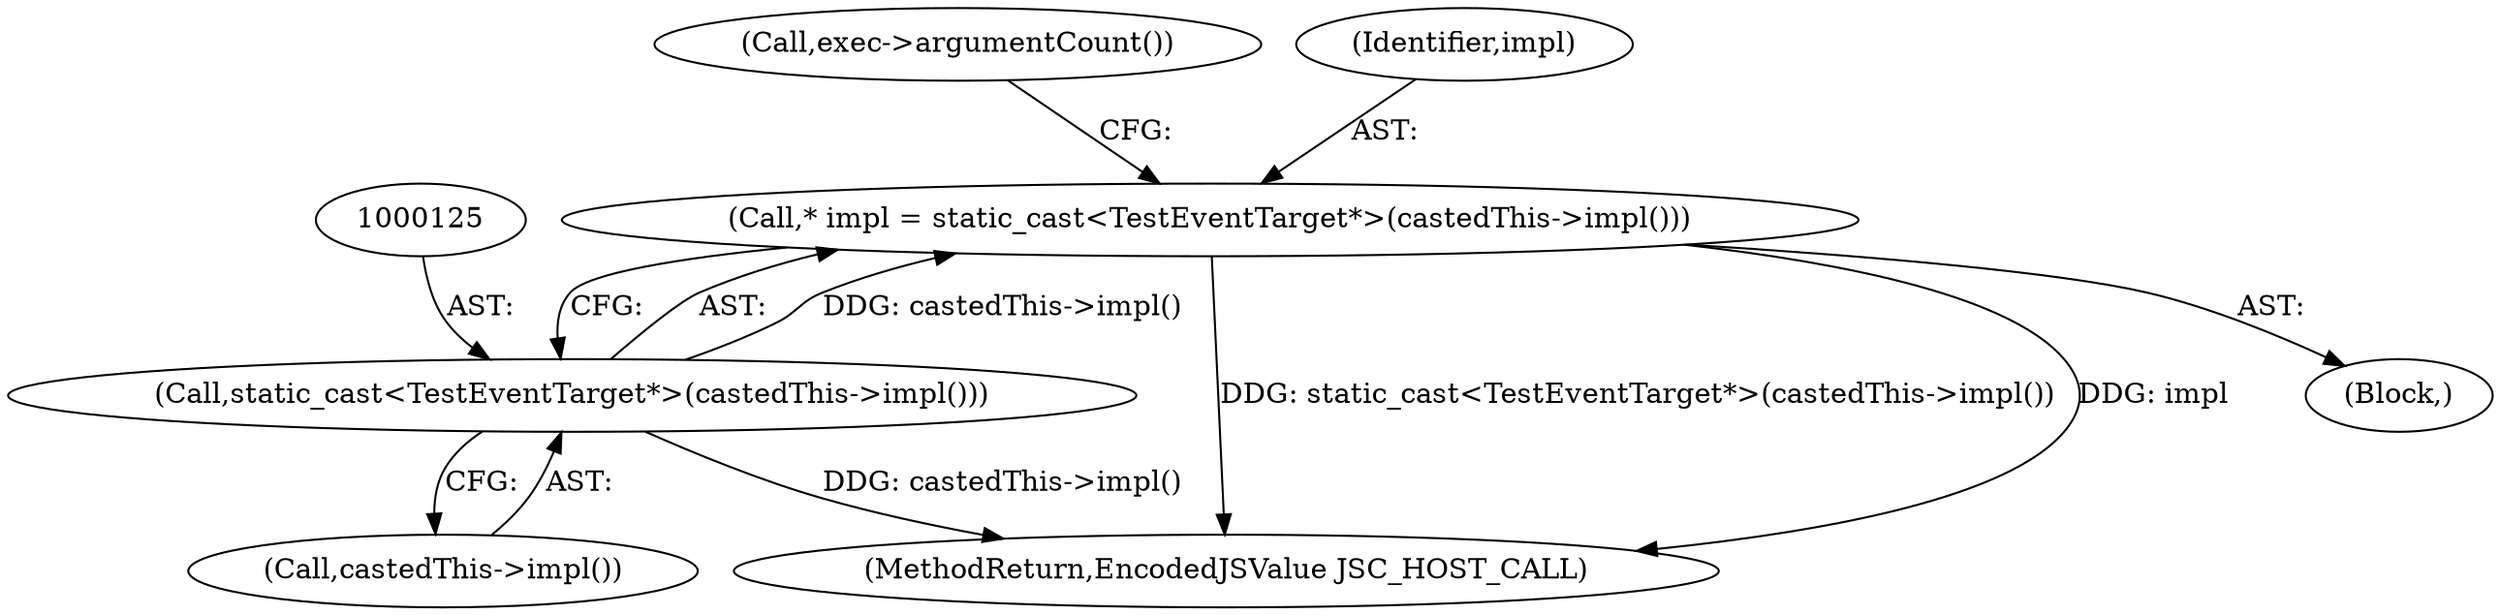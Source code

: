 digraph "0_Chrome_b944f670bb7a8a919daac497a4ea0536c954c201_13@pointer" {
"1000122" [label="(Call,* impl = static_cast<TestEventTarget*>(castedThis->impl()))"];
"1000124" [label="(Call,static_cast<TestEventTarget*>(castedThis->impl()))"];
"1000124" [label="(Call,static_cast<TestEventTarget*>(castedThis->impl()))"];
"1000129" [label="(Call,exec->argumentCount())"];
"1000126" [label="(Call,castedThis->impl())"];
"1000159" [label="(MethodReturn,EncodedJSValue JSC_HOST_CALL)"];
"1000122" [label="(Call,* impl = static_cast<TestEventTarget*>(castedThis->impl()))"];
"1000102" [label="(Block,)"];
"1000123" [label="(Identifier,impl)"];
"1000122" -> "1000102"  [label="AST: "];
"1000122" -> "1000124"  [label="CFG: "];
"1000123" -> "1000122"  [label="AST: "];
"1000124" -> "1000122"  [label="AST: "];
"1000129" -> "1000122"  [label="CFG: "];
"1000122" -> "1000159"  [label="DDG: static_cast<TestEventTarget*>(castedThis->impl())"];
"1000122" -> "1000159"  [label="DDG: impl"];
"1000124" -> "1000122"  [label="DDG: castedThis->impl()"];
"1000124" -> "1000126"  [label="CFG: "];
"1000125" -> "1000124"  [label="AST: "];
"1000126" -> "1000124"  [label="AST: "];
"1000124" -> "1000159"  [label="DDG: castedThis->impl()"];
}
